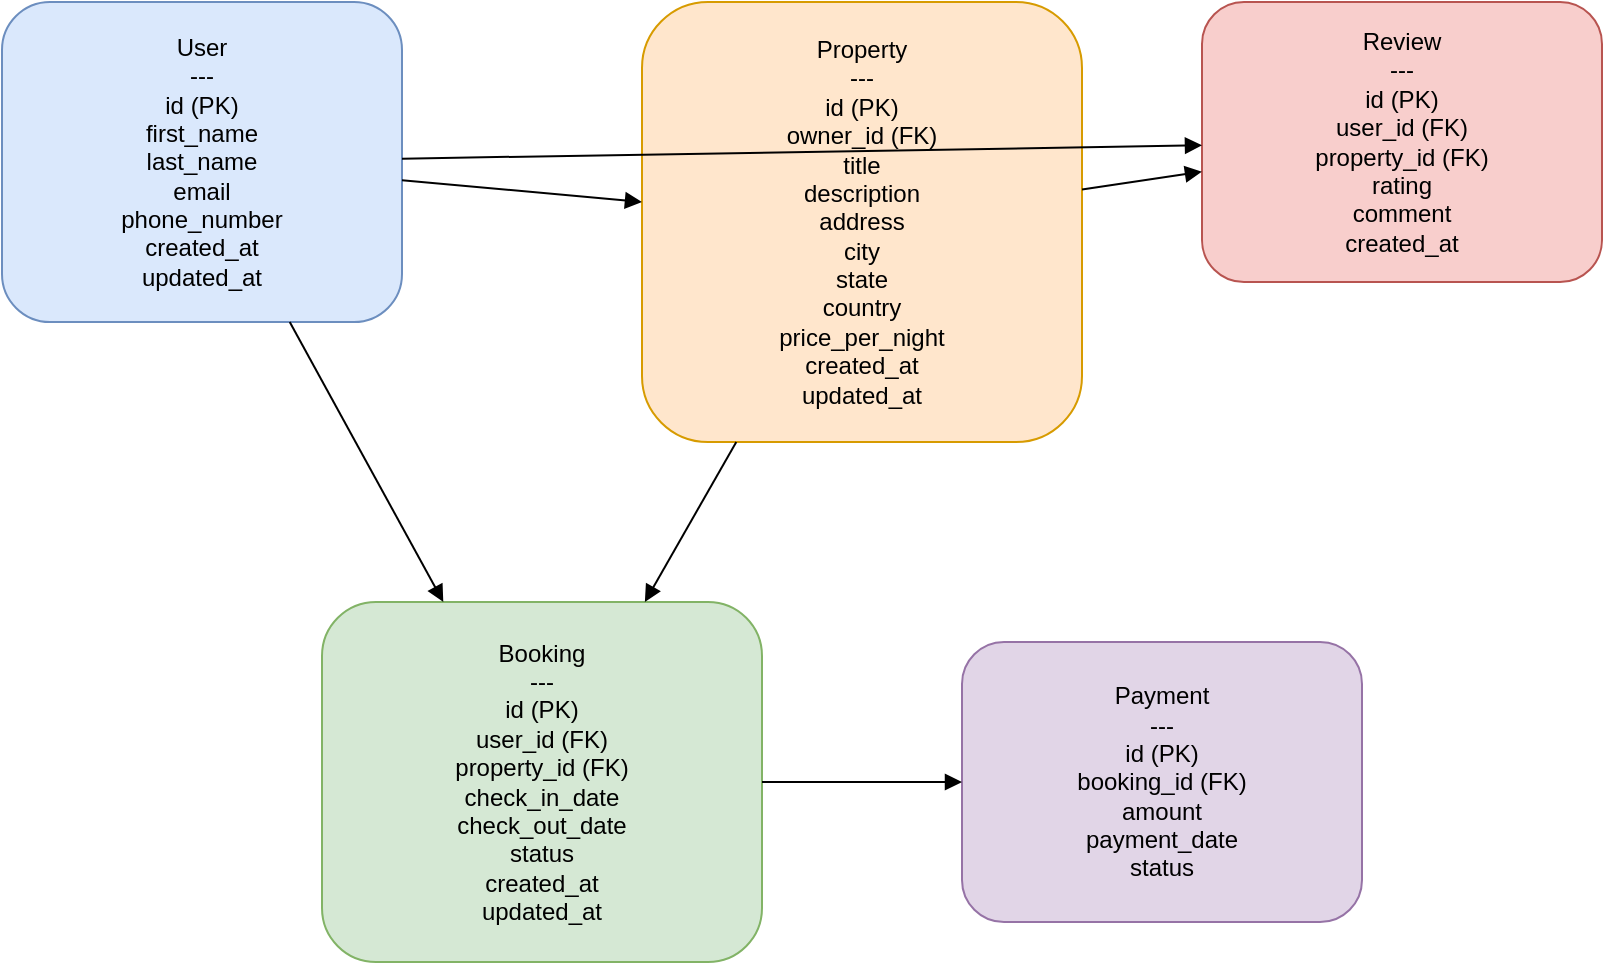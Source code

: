 <mxfile>
  <diagram id="airbnb-erd" name="Airbnb ERD">
    <mxGraphModel dx="1220" dy="720" grid="1" gridSize="10" guides="1" tooltips="1" connect="1" arrows="1" fold="1" page="1" pageScale="1" pageWidth="850" pageHeight="1100" math="0" shadow="0">
      <root>
        <mxCell id="0"/>
        <mxCell id="1" parent="0"/>

        <!-- User -->
        <mxCell id="User" value="User&#xa;---&#xa;id (PK)&#xa;first_name&#xa;last_name&#xa;email&#xa;phone_number&#xa;created_at&#xa;updated_at" style="shape=rectangle;whiteSpace=wrap;rounded=1;fillColor=#dae8fc;strokeColor=#6c8ebf;" vertex="1" parent="1">
          <mxGeometry x="60" y="60" width="200" height="160" as="geometry"/>
        </mxCell>

        <!-- Property -->
        <mxCell id="Property" value="Property&#xa;---&#xa;id (PK)&#xa;owner_id (FK)&#xa;title&#xa;description&#xa;address&#xa;city&#xa;state&#xa;country&#xa;price_per_night&#xa;created_at&#xa;updated_at" style="shape=rectangle;whiteSpace=wrap;rounded=1;fillColor=#ffe6cc;strokeColor=#d79b00;" vertex="1" parent="1">
          <mxGeometry x="380" y="60" width="220" height="220" as="geometry"/>
        </mxCell>

        <!-- Booking -->
        <mxCell id="Booking" value="Booking&#xa;---&#xa;id (PK)&#xa;user_id (FK)&#xa;property_id (FK)&#xa;check_in_date&#xa;check_out_date&#xa;status&#xa;created_at&#xa;updated_at" style="shape=rectangle;whiteSpace=wrap;rounded=1;fillColor=#d5e8d4;strokeColor=#82b366;" vertex="1" parent="1">
          <mxGeometry x="220" y="360" width="220" height="180" as="geometry"/>
        </mxCell>

        <!-- Review -->
        <mxCell id="Review" value="Review&#xa;---&#xa;id (PK)&#xa;user_id (FK)&#xa;property_id (FK)&#xa;rating&#xa;comment&#xa;created_at" style="shape=rectangle;whiteSpace=wrap;rounded=1;fillColor=#f8cecc;strokeColor=#b85450;" vertex="1" parent="1">
          <mxGeometry x="660" y="60" width="200" height="140" as="geometry"/>
        </mxCell>

        <!-- Payment -->
        <mxCell id="Payment" value="Payment&#xa;---&#xa;id (PK)&#xa;booking_id (FK)&#xa;amount&#xa;payment_date&#xa;status" style="shape=rectangle;whiteSpace=wrap;rounded=1;fillColor=#e1d5e7;strokeColor=#9673a6;" vertex="1" parent="1">
          <mxGeometry x="540" y="380" width="200" height="140" as="geometry"/>
        </mxCell>

        <!-- Relationships -->
        <mxCell id="User-Property" edge="1" parent="1" source="User" target="Property" style="endArrow=block;endFill=1;">
          <mxGeometry relative="1" as="geometry"/>
        </mxCell>
        <mxCell id="User-Booking" edge="1" parent="1" source="User" target="Booking" style="endArrow=block;endFill=1;">
          <mxGeometry relative="1" as="geometry"/>
        </mxCell>
        <mxCell id="Property-Booking" edge="1" parent="1" source="Property" target="Booking" style="endArrow=block;endFill=1;">
          <mxGeometry relative="1" as="geometry"/>
        </mxCell>
        <mxCell id="User-Review" edge="1" parent="1" source="User" target="Review" style="endArrow=block;endFill=1;">
          <mxGeometry relative="1" as="geometry"/>
        </mxCell>
        <mxCell id="Property-Review" edge="1" parent="1" source="Property" target="Review" style="endArrow=block;endFill=1;">
          <mxGeometry relative="1" as="geometry"/>
        </mxCell>
        <mxCell id="Booking-Payment" edge="1" parent="1" source="Booking" target="Payment" style="endArrow=block;endFill=1;">
          <mxGeometry relative="1" as="geometry"/>
        </mxCell>

      </root>
    </mxGraphModel>
  </diagram>
</mxfile>
